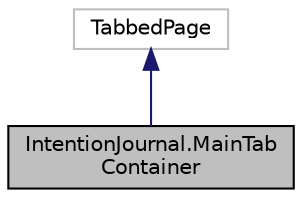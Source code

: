 digraph "IntentionJournal.MainTabContainer"
{
  edge [fontname="Helvetica",fontsize="10",labelfontname="Helvetica",labelfontsize="10"];
  node [fontname="Helvetica",fontsize="10",shape=record];
  Node0 [label="IntentionJournal.MainTab\lContainer",height=0.2,width=0.4,color="black", fillcolor="grey75", style="filled", fontcolor="black"];
  Node1 -> Node0 [dir="back",color="midnightblue",fontsize="10",style="solid"];
  Node1 [label="TabbedPage",height=0.2,width=0.4,color="grey75", fillcolor="white", style="filled"];
}
